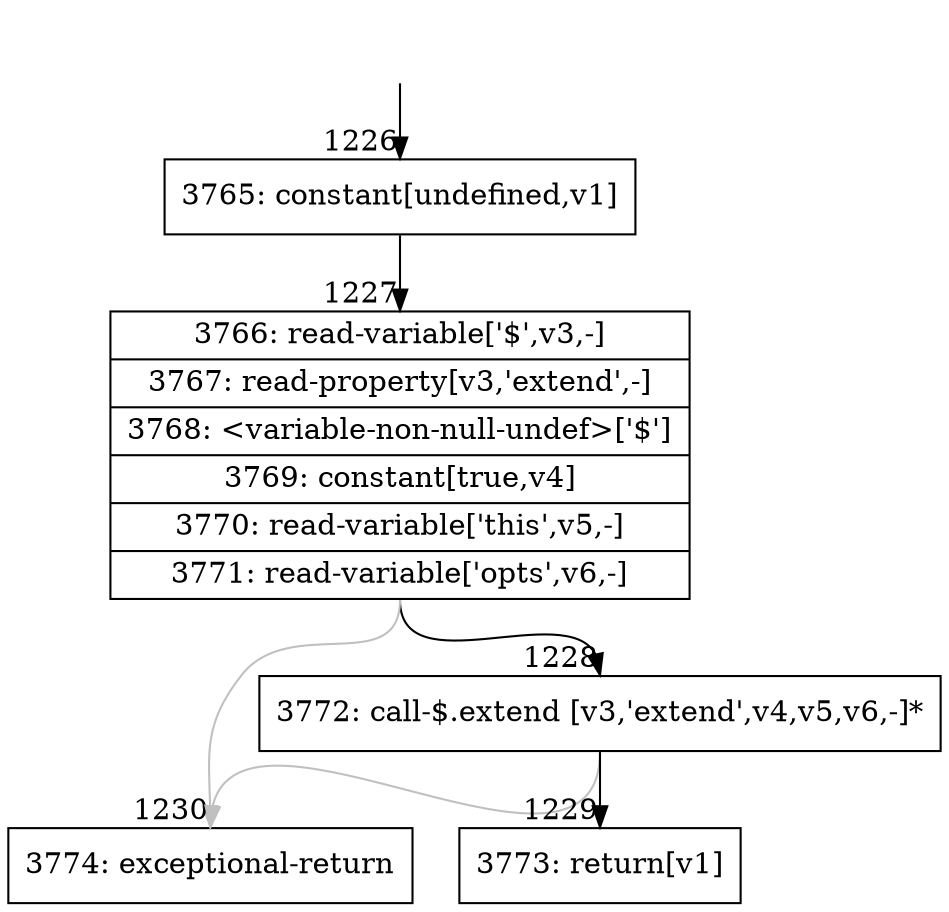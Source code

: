 digraph {
rankdir="TD"
BB_entry96[shape=none,label=""];
BB_entry96 -> BB1226 [tailport=s, headport=n, headlabel="    1226"]
BB1226 [shape=record label="{3765: constant[undefined,v1]}" ] 
BB1226 -> BB1227 [tailport=s, headport=n, headlabel="      1227"]
BB1227 [shape=record label="{3766: read-variable['$',v3,-]|3767: read-property[v3,'extend',-]|3768: \<variable-non-null-undef\>['$']|3769: constant[true,v4]|3770: read-variable['this',v5,-]|3771: read-variable['opts',v6,-]}" ] 
BB1227 -> BB1228 [tailport=s, headport=n, headlabel="      1228"]
BB1227 -> BB1230 [tailport=s, headport=n, color=gray, headlabel="      1230"]
BB1228 [shape=record label="{3772: call-$.extend [v3,'extend',v4,v5,v6,-]*}" ] 
BB1228 -> BB1229 [tailport=s, headport=n, headlabel="      1229"]
BB1228 -> BB1230 [tailport=s, headport=n, color=gray]
BB1229 [shape=record label="{3773: return[v1]}" ] 
BB1230 [shape=record label="{3774: exceptional-return}" ] 
//#$~ 1039
}

